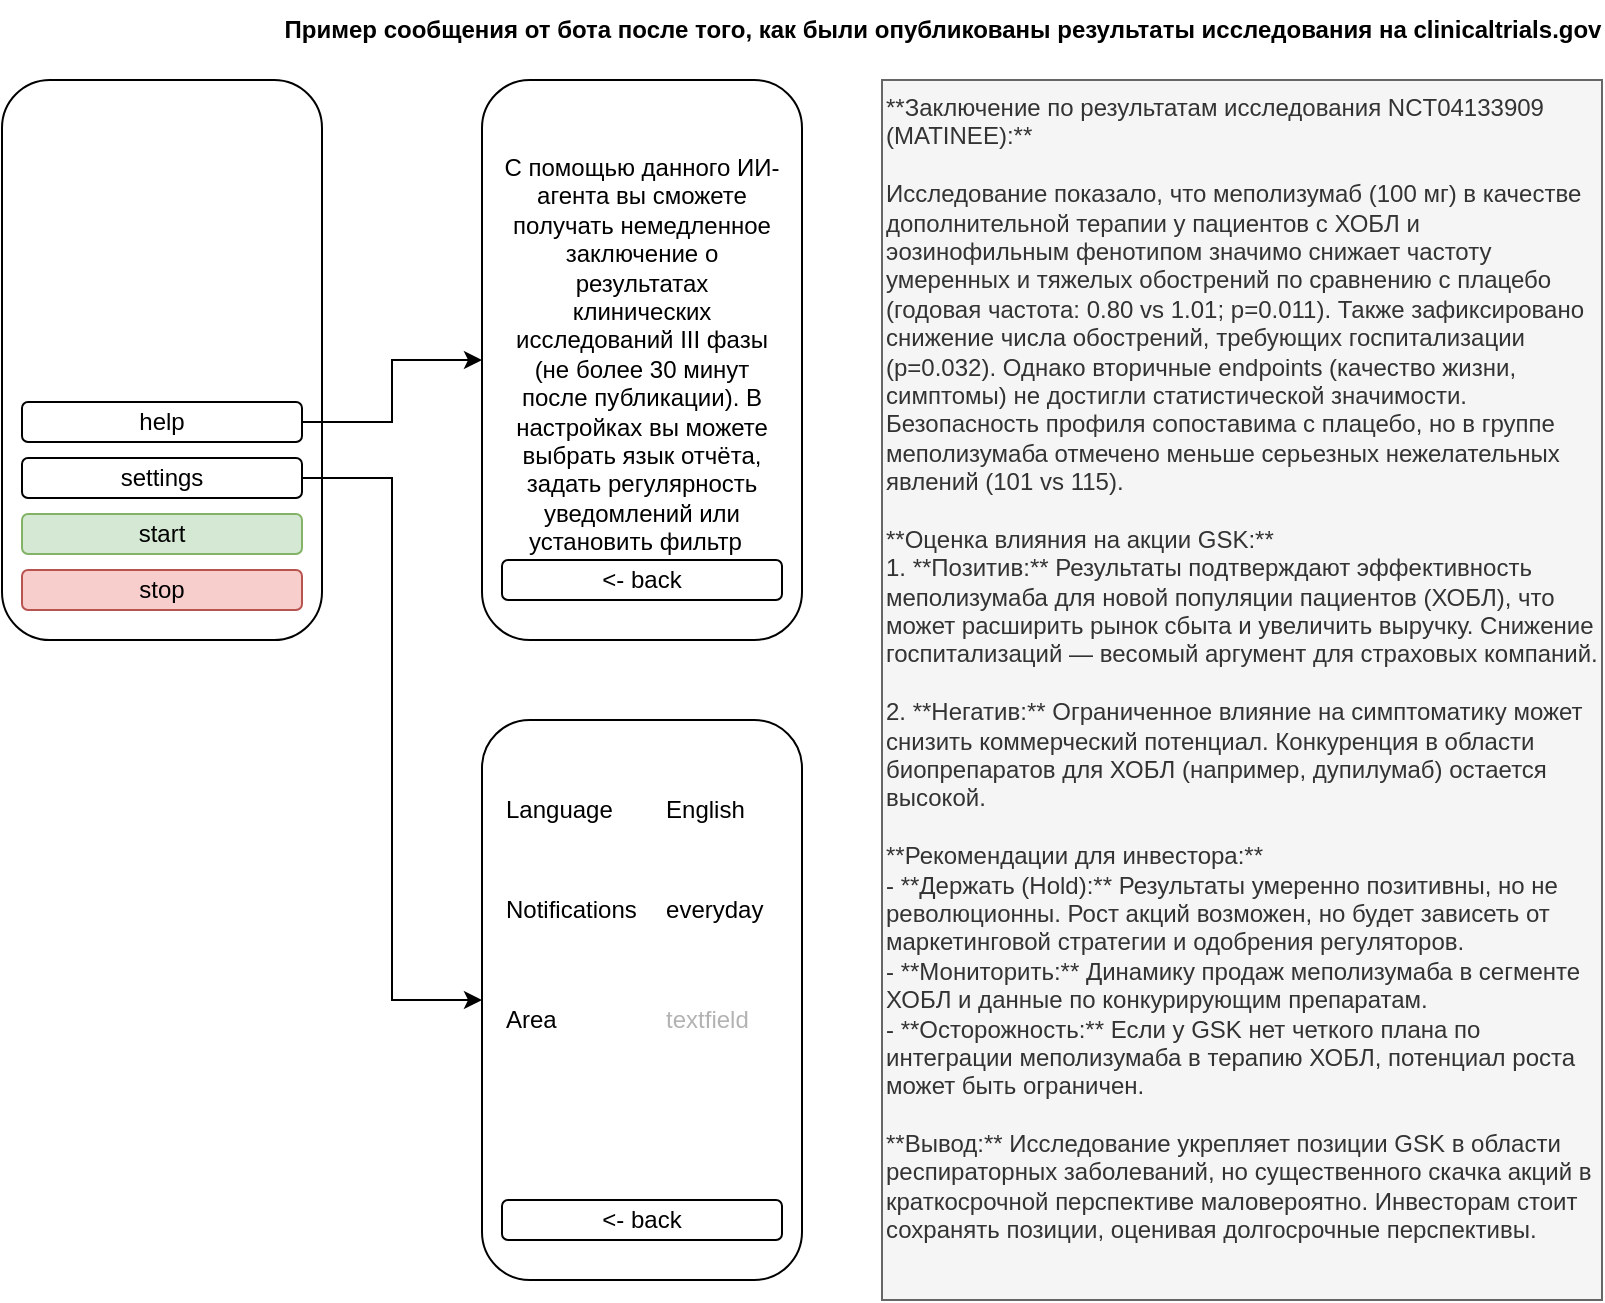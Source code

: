 <mxfile version="28.1.0">
  <diagram name="Page-1" id="xOy_-h1x2GB8F5Z-xOEQ">
    <mxGraphModel dx="1055" dy="742" grid="1" gridSize="10" guides="1" tooltips="1" connect="1" arrows="1" fold="1" page="1" pageScale="1" pageWidth="850" pageHeight="1100" math="0" shadow="0">
      <root>
        <mxCell id="0" />
        <mxCell id="1" parent="0" />
        <mxCell id="Y_6taaVKak_JviH0HHO7-1" value="" style="rounded=1;whiteSpace=wrap;html=1;" vertex="1" parent="1">
          <mxGeometry x="40" y="40" width="160" height="280" as="geometry" />
        </mxCell>
        <mxCell id="Y_6taaVKak_JviH0HHO7-17" style="edgeStyle=orthogonalEdgeStyle;rounded=0;orthogonalLoop=1;jettySize=auto;html=1;exitX=1;exitY=0.5;exitDx=0;exitDy=0;entryX=0;entryY=0.5;entryDx=0;entryDy=0;" edge="1" parent="1" source="Y_6taaVKak_JviH0HHO7-2" target="Y_6taaVKak_JviH0HHO7-13">
          <mxGeometry relative="1" as="geometry" />
        </mxCell>
        <mxCell id="Y_6taaVKak_JviH0HHO7-2" value="help" style="rounded=1;whiteSpace=wrap;html=1;" vertex="1" parent="1">
          <mxGeometry x="50" y="201" width="140" height="20" as="geometry" />
        </mxCell>
        <mxCell id="Y_6taaVKak_JviH0HHO7-12" style="edgeStyle=orthogonalEdgeStyle;rounded=0;orthogonalLoop=1;jettySize=auto;html=1;exitX=1;exitY=0.5;exitDx=0;exitDy=0;entryX=0;entryY=0.5;entryDx=0;entryDy=0;" edge="1" parent="1" source="Y_6taaVKak_JviH0HHO7-3" target="Y_6taaVKak_JviH0HHO7-6">
          <mxGeometry relative="1" as="geometry" />
        </mxCell>
        <mxCell id="Y_6taaVKak_JviH0HHO7-3" value="settings" style="rounded=1;whiteSpace=wrap;html=1;" vertex="1" parent="1">
          <mxGeometry x="50" y="229" width="140" height="20" as="geometry" />
        </mxCell>
        <mxCell id="Y_6taaVKak_JviH0HHO7-4" value="start" style="rounded=1;whiteSpace=wrap;html=1;fillColor=#d5e8d4;strokeColor=#82b366;" vertex="1" parent="1">
          <mxGeometry x="50" y="257" width="140" height="20" as="geometry" />
        </mxCell>
        <mxCell id="Y_6taaVKak_JviH0HHO7-6" value="" style="rounded=1;whiteSpace=wrap;html=1;" vertex="1" parent="1">
          <mxGeometry x="280" y="360" width="160" height="280" as="geometry" />
        </mxCell>
        <mxCell id="Y_6taaVKak_JviH0HHO7-9" value="&amp;lt;- back" style="rounded=1;whiteSpace=wrap;html=1;" vertex="1" parent="1">
          <mxGeometry x="290" y="600" width="140" height="20" as="geometry" />
        </mxCell>
        <mxCell id="Y_6taaVKak_JviH0HHO7-10" value="Language&lt;span style=&quot;white-space: pre;&quot;&gt;&#x9;&lt;/span&gt;&lt;span style=&quot;white-space: pre;&quot;&gt;English&lt;/span&gt;" style="text;html=1;align=left;verticalAlign=middle;whiteSpace=wrap;rounded=0;" vertex="1" parent="1">
          <mxGeometry x="290" y="390" width="140" height="30" as="geometry" />
        </mxCell>
        <mxCell id="Y_6taaVKak_JviH0HHO7-11" value="Notifications&lt;span style=&quot;white-space: pre;&quot;&gt;&#x9;everyday&lt;/span&gt;" style="text;html=1;align=left;verticalAlign=middle;whiteSpace=wrap;rounded=0;" vertex="1" parent="1">
          <mxGeometry x="290" y="440" width="140" height="30" as="geometry" />
        </mxCell>
        <mxCell id="Y_6taaVKak_JviH0HHO7-13" value="" style="rounded=1;whiteSpace=wrap;html=1;" vertex="1" parent="1">
          <mxGeometry x="280" y="40" width="160" height="280" as="geometry" />
        </mxCell>
        <mxCell id="Y_6taaVKak_JviH0HHO7-14" value="&amp;lt;- back" style="rounded=1;whiteSpace=wrap;html=1;" vertex="1" parent="1">
          <mxGeometry x="290" y="280" width="140" height="20" as="geometry" />
        </mxCell>
        <mxCell id="Y_6taaVKak_JviH0HHO7-15" value="С помощью данного ИИ-агента вы сможете получать немедленное заключение о результатах клинических исследований III фазы (не более 30 минут после публикации). В настройках вы можете выбрать язык отчёта, задать регулярность уведомлений или установить фильтр &amp;nbsp;" style="text;html=1;align=center;verticalAlign=top;whiteSpace=wrap;rounded=0;" vertex="1" parent="1">
          <mxGeometry x="290" y="70" width="140" height="200" as="geometry" />
        </mxCell>
        <mxCell id="Y_6taaVKak_JviH0HHO7-18" value="Area&lt;span style=&quot;white-space: pre;&quot;&gt;&#x9;&lt;span style=&quot;white-space: pre;&quot;&gt;&#x9;&lt;/span&gt;&lt;span style=&quot;color: rgb(179, 179, 179);&quot;&gt;textfield&lt;/span&gt;&lt;/span&gt;" style="text;html=1;align=left;verticalAlign=middle;whiteSpace=wrap;rounded=0;" vertex="1" parent="1">
          <mxGeometry x="290" y="495" width="140" height="30" as="geometry" />
        </mxCell>
        <mxCell id="Y_6taaVKak_JviH0HHO7-19" value="stop" style="rounded=1;whiteSpace=wrap;html=1;fillColor=#f8cecc;strokeColor=#b85450;" vertex="1" parent="1">
          <mxGeometry x="50" y="285" width="140" height="20" as="geometry" />
        </mxCell>
        <mxCell id="Y_6taaVKak_JviH0HHO7-22" value="&lt;div&gt;**Заключение по результатам исследования NCT04133909 (MATINEE):**&lt;/div&gt;&lt;div&gt;&lt;br&gt;&lt;/div&gt;&lt;div&gt;Исследование показало, что меполизумаб (100 мг) в качестве дополнительной терапии у пациентов с ХОБЛ и эозинофильным фенотипом значимо снижает частоту умеренных и тяжелых обострений по сравнению с плацебо (годовая частота: 0.80 vs 1.01; p=0.011). Также зафиксировано снижение числа обострений, требующих госпитализации (p=0.032). Однако вторичные endpoints (качество жизни, симптомы) не достигли статистической значимости. Безопасность профиля сопоставима с плацебо, но в группе меполизумаба отмечено меньше серьезных нежелательных явлений (101 vs 115).&lt;/div&gt;&lt;div&gt;&lt;br&gt;&lt;/div&gt;&lt;div&gt;**Оценка влияния на акции GSK:**&lt;/div&gt;&lt;div&gt;1. **Позитив:** Результаты подтверждают эффективность меполизумаба для новой популяции пациентов (ХОБЛ), что может расширить рынок сбыта и увеличить выручку. Снижение госпитализаций — весомый аргумент для страховых компаний. &amp;nbsp;&lt;/div&gt;&lt;div&gt;2. **Негатив:** Ограниченное влияние на симптоматику может снизить коммерческий потенциал. Конкуренция в области биопрепаратов для ХОБЛ (например, дупилумаб) остается высокой.&lt;/div&gt;&lt;div&gt;&lt;br&gt;&lt;/div&gt;&lt;div&gt;**Рекомендации для инвестора:**&lt;/div&gt;&lt;div&gt;- **Держать (Hold):** Результаты умеренно позитивны, но не революционны. Рост акций возможен, но будет зависеть от маркетинговой стратегии и одобрения регуляторов. &amp;nbsp;&lt;/div&gt;&lt;div&gt;- **Мониторить:** Динамику продаж меполизумаба в сегменте ХОБЛ и данные по конкурирующим препаратам. &amp;nbsp;&lt;/div&gt;&lt;div&gt;- **Осторожность:** Если у GSK нет четкого плана по интеграции меполизумаба в терапию ХОБЛ, потенциал роста может быть ограничен.&lt;/div&gt;&lt;div&gt;&lt;br&gt;&lt;/div&gt;&lt;div&gt;**Вывод:** Исследование укрепляет позиции GSK в области респираторных заболеваний, но существенного скачка акций в краткосрочной перспективе маловероятно. Инвесторам стоит сохранять позиции, оценивая долгосрочные перспективы.&lt;/div&gt;" style="text;html=1;align=left;verticalAlign=top;whiteSpace=wrap;rounded=0;fillColor=#f5f5f5;fontColor=#333333;strokeColor=#666666;" vertex="1" parent="1">
          <mxGeometry x="480" y="40" width="360" height="610" as="geometry" />
        </mxCell>
        <mxCell id="Y_6taaVKak_JviH0HHO7-24" value="Пример сообщения от бота после того, как были опубликованы результаты исследования на clinicaltrials.gov" style="text;html=1;align=center;verticalAlign=middle;resizable=0;points=[];autosize=1;strokeColor=none;fillColor=none;fontStyle=1" vertex="1" parent="1">
          <mxGeometry x="190" width="640" height="30" as="geometry" />
        </mxCell>
      </root>
    </mxGraphModel>
  </diagram>
</mxfile>

